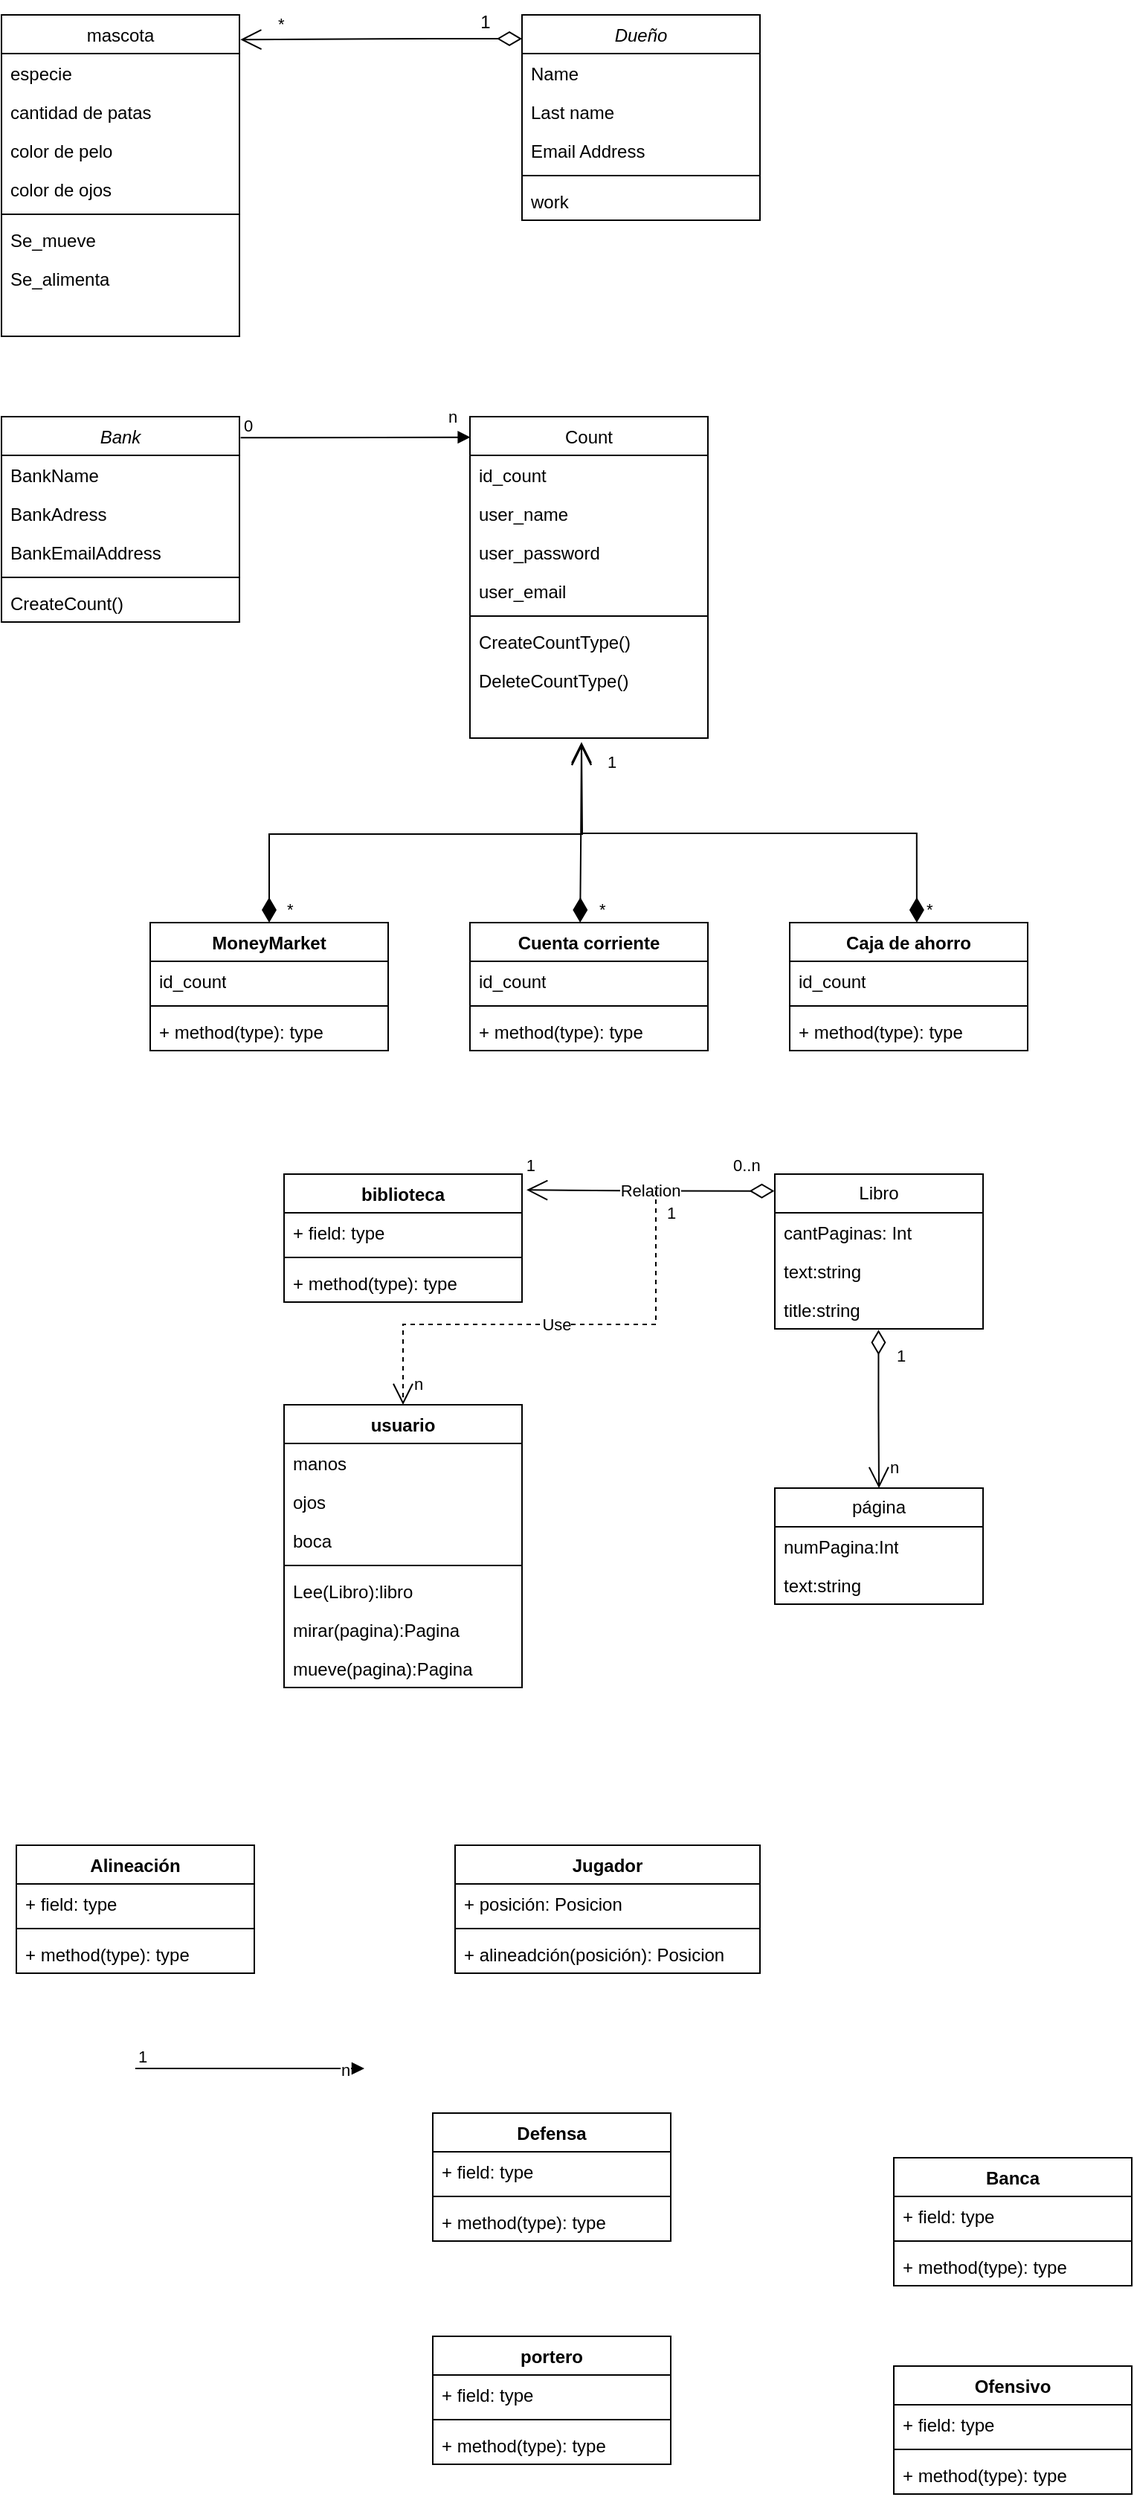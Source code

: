 <mxfile version="24.7.17">
  <diagram id="C5RBs43oDa-KdzZeNtuy" name="Page-1">
    <mxGraphModel dx="625" dy="414" grid="1" gridSize="10" guides="1" tooltips="1" connect="1" arrows="1" fold="1" page="1" pageScale="1" pageWidth="827" pageHeight="1169" math="0" shadow="0">
      <root>
        <mxCell id="WIyWlLk6GJQsqaUBKTNV-0" />
        <mxCell id="WIyWlLk6GJQsqaUBKTNV-1" parent="WIyWlLk6GJQsqaUBKTNV-0" />
        <mxCell id="zkfFHV4jXpPFQw0GAbJ--0" value="Dueño" style="swimlane;fontStyle=2;align=center;verticalAlign=top;childLayout=stackLayout;horizontal=1;startSize=26;horizontalStack=0;resizeParent=1;resizeLast=0;collapsible=1;marginBottom=0;rounded=0;shadow=0;strokeWidth=1;" parent="WIyWlLk6GJQsqaUBKTNV-1" vertex="1">
          <mxGeometry x="380" y="20" width="160" height="138" as="geometry">
            <mxRectangle x="230" y="140" width="160" height="26" as="alternateBounds" />
          </mxGeometry>
        </mxCell>
        <mxCell id="zkfFHV4jXpPFQw0GAbJ--1" value="Name" style="text;align=left;verticalAlign=top;spacingLeft=4;spacingRight=4;overflow=hidden;rotatable=0;points=[[0,0.5],[1,0.5]];portConstraint=eastwest;" parent="zkfFHV4jXpPFQw0GAbJ--0" vertex="1">
          <mxGeometry y="26" width="160" height="26" as="geometry" />
        </mxCell>
        <mxCell id="zkfFHV4jXpPFQw0GAbJ--2" value="Last name" style="text;align=left;verticalAlign=top;spacingLeft=4;spacingRight=4;overflow=hidden;rotatable=0;points=[[0,0.5],[1,0.5]];portConstraint=eastwest;rounded=0;shadow=0;html=0;" parent="zkfFHV4jXpPFQw0GAbJ--0" vertex="1">
          <mxGeometry y="52" width="160" height="26" as="geometry" />
        </mxCell>
        <mxCell id="zkfFHV4jXpPFQw0GAbJ--3" value="Email Address" style="text;align=left;verticalAlign=top;spacingLeft=4;spacingRight=4;overflow=hidden;rotatable=0;points=[[0,0.5],[1,0.5]];portConstraint=eastwest;rounded=0;shadow=0;html=0;" parent="zkfFHV4jXpPFQw0GAbJ--0" vertex="1">
          <mxGeometry y="78" width="160" height="26" as="geometry" />
        </mxCell>
        <mxCell id="zkfFHV4jXpPFQw0GAbJ--4" value="" style="line;html=1;strokeWidth=1;align=left;verticalAlign=middle;spacingTop=-1;spacingLeft=3;spacingRight=3;rotatable=0;labelPosition=right;points=[];portConstraint=eastwest;" parent="zkfFHV4jXpPFQw0GAbJ--0" vertex="1">
          <mxGeometry y="104" width="160" height="8" as="geometry" />
        </mxCell>
        <mxCell id="zkfFHV4jXpPFQw0GAbJ--5" value="work" style="text;align=left;verticalAlign=top;spacingLeft=4;spacingRight=4;overflow=hidden;rotatable=0;points=[[0,0.5],[1,0.5]];portConstraint=eastwest;" parent="zkfFHV4jXpPFQw0GAbJ--0" vertex="1">
          <mxGeometry y="112" width="160" height="26" as="geometry" />
        </mxCell>
        <mxCell id="zkfFHV4jXpPFQw0GAbJ--17" value="mascota" style="swimlane;fontStyle=0;align=center;verticalAlign=top;childLayout=stackLayout;horizontal=1;startSize=26;horizontalStack=0;resizeParent=1;resizeLast=0;collapsible=1;marginBottom=0;rounded=0;shadow=0;strokeWidth=1;" parent="WIyWlLk6GJQsqaUBKTNV-1" vertex="1">
          <mxGeometry x="30" y="20" width="160" height="216" as="geometry">
            <mxRectangle x="550" y="140" width="160" height="26" as="alternateBounds" />
          </mxGeometry>
        </mxCell>
        <mxCell id="zkfFHV4jXpPFQw0GAbJ--18" value="especie " style="text;align=left;verticalAlign=top;spacingLeft=4;spacingRight=4;overflow=hidden;rotatable=0;points=[[0,0.5],[1,0.5]];portConstraint=eastwest;" parent="zkfFHV4jXpPFQw0GAbJ--17" vertex="1">
          <mxGeometry y="26" width="160" height="26" as="geometry" />
        </mxCell>
        <mxCell id="zkfFHV4jXpPFQw0GAbJ--19" value="cantidad de patas" style="text;align=left;verticalAlign=top;spacingLeft=4;spacingRight=4;overflow=hidden;rotatable=0;points=[[0,0.5],[1,0.5]];portConstraint=eastwest;rounded=0;shadow=0;html=0;" parent="zkfFHV4jXpPFQw0GAbJ--17" vertex="1">
          <mxGeometry y="52" width="160" height="26" as="geometry" />
        </mxCell>
        <mxCell id="zkfFHV4jXpPFQw0GAbJ--20" value="color de pelo" style="text;align=left;verticalAlign=top;spacingLeft=4;spacingRight=4;overflow=hidden;rotatable=0;points=[[0,0.5],[1,0.5]];portConstraint=eastwest;rounded=0;shadow=0;html=0;" parent="zkfFHV4jXpPFQw0GAbJ--17" vertex="1">
          <mxGeometry y="78" width="160" height="26" as="geometry" />
        </mxCell>
        <mxCell id="zkfFHV4jXpPFQw0GAbJ--21" value="color de ojos" style="text;align=left;verticalAlign=top;spacingLeft=4;spacingRight=4;overflow=hidden;rotatable=0;points=[[0,0.5],[1,0.5]];portConstraint=eastwest;rounded=0;shadow=0;html=0;" parent="zkfFHV4jXpPFQw0GAbJ--17" vertex="1">
          <mxGeometry y="104" width="160" height="26" as="geometry" />
        </mxCell>
        <mxCell id="zkfFHV4jXpPFQw0GAbJ--23" value="" style="line;html=1;strokeWidth=1;align=left;verticalAlign=middle;spacingTop=-1;spacingLeft=3;spacingRight=3;rotatable=0;labelPosition=right;points=[];portConstraint=eastwest;" parent="zkfFHV4jXpPFQw0GAbJ--17" vertex="1">
          <mxGeometry y="130" width="160" height="8" as="geometry" />
        </mxCell>
        <mxCell id="zkfFHV4jXpPFQw0GAbJ--24" value="Se_mueve" style="text;align=left;verticalAlign=top;spacingLeft=4;spacingRight=4;overflow=hidden;rotatable=0;points=[[0,0.5],[1,0.5]];portConstraint=eastwest;" parent="zkfFHV4jXpPFQw0GAbJ--17" vertex="1">
          <mxGeometry y="138" width="160" height="26" as="geometry" />
        </mxCell>
        <mxCell id="zkfFHV4jXpPFQw0GAbJ--25" value="Se_alimenta" style="text;align=left;verticalAlign=top;spacingLeft=4;spacingRight=4;overflow=hidden;rotatable=0;points=[[0,0.5],[1,0.5]];portConstraint=eastwest;" parent="zkfFHV4jXpPFQw0GAbJ--17" vertex="1">
          <mxGeometry y="164" width="160" height="26" as="geometry" />
        </mxCell>
        <mxCell id="4PuaCXMVwHpurft8HPdo-10" value="Bank" style="swimlane;fontStyle=2;align=center;verticalAlign=top;childLayout=stackLayout;horizontal=1;startSize=26;horizontalStack=0;resizeParent=1;resizeLast=0;collapsible=1;marginBottom=0;rounded=0;shadow=0;strokeWidth=1;" parent="WIyWlLk6GJQsqaUBKTNV-1" vertex="1">
          <mxGeometry x="30" y="290" width="160" height="138" as="geometry">
            <mxRectangle x="230" y="140" width="160" height="26" as="alternateBounds" />
          </mxGeometry>
        </mxCell>
        <mxCell id="4PuaCXMVwHpurft8HPdo-11" value="BankName" style="text;align=left;verticalAlign=top;spacingLeft=4;spacingRight=4;overflow=hidden;rotatable=0;points=[[0,0.5],[1,0.5]];portConstraint=eastwest;" parent="4PuaCXMVwHpurft8HPdo-10" vertex="1">
          <mxGeometry y="26" width="160" height="26" as="geometry" />
        </mxCell>
        <mxCell id="4PuaCXMVwHpurft8HPdo-12" value="BankAdress" style="text;align=left;verticalAlign=top;spacingLeft=4;spacingRight=4;overflow=hidden;rotatable=0;points=[[0,0.5],[1,0.5]];portConstraint=eastwest;rounded=0;shadow=0;html=0;" parent="4PuaCXMVwHpurft8HPdo-10" vertex="1">
          <mxGeometry y="52" width="160" height="26" as="geometry" />
        </mxCell>
        <mxCell id="4PuaCXMVwHpurft8HPdo-13" value="BankEmailAddress" style="text;align=left;verticalAlign=top;spacingLeft=4;spacingRight=4;overflow=hidden;rotatable=0;points=[[0,0.5],[1,0.5]];portConstraint=eastwest;rounded=0;shadow=0;html=0;" parent="4PuaCXMVwHpurft8HPdo-10" vertex="1">
          <mxGeometry y="78" width="160" height="26" as="geometry" />
        </mxCell>
        <mxCell id="4PuaCXMVwHpurft8HPdo-14" value="" style="line;html=1;strokeWidth=1;align=left;verticalAlign=middle;spacingTop=-1;spacingLeft=3;spacingRight=3;rotatable=0;labelPosition=right;points=[];portConstraint=eastwest;" parent="4PuaCXMVwHpurft8HPdo-10" vertex="1">
          <mxGeometry y="104" width="160" height="8" as="geometry" />
        </mxCell>
        <mxCell id="4PuaCXMVwHpurft8HPdo-15" value="CreateCount()" style="text;align=left;verticalAlign=top;spacingLeft=4;spacingRight=4;overflow=hidden;rotatable=0;points=[[0,0.5],[1,0.5]];portConstraint=eastwest;" parent="4PuaCXMVwHpurft8HPdo-10" vertex="1">
          <mxGeometry y="112" width="160" height="26" as="geometry" />
        </mxCell>
        <mxCell id="4PuaCXMVwHpurft8HPdo-16" value="Count" style="swimlane;fontStyle=0;align=center;verticalAlign=top;childLayout=stackLayout;horizontal=1;startSize=26;horizontalStack=0;resizeParent=1;resizeLast=0;collapsible=1;marginBottom=0;rounded=0;shadow=0;strokeWidth=1;" parent="WIyWlLk6GJQsqaUBKTNV-1" vertex="1">
          <mxGeometry x="345" y="290" width="160" height="216" as="geometry">
            <mxRectangle x="550" y="140" width="160" height="26" as="alternateBounds" />
          </mxGeometry>
        </mxCell>
        <mxCell id="4PuaCXMVwHpurft8HPdo-17" value="id_count" style="text;align=left;verticalAlign=top;spacingLeft=4;spacingRight=4;overflow=hidden;rotatable=0;points=[[0,0.5],[1,0.5]];portConstraint=eastwest;" parent="4PuaCXMVwHpurft8HPdo-16" vertex="1">
          <mxGeometry y="26" width="160" height="26" as="geometry" />
        </mxCell>
        <mxCell id="4PuaCXMVwHpurft8HPdo-18" value="user_name" style="text;align=left;verticalAlign=top;spacingLeft=4;spacingRight=4;overflow=hidden;rotatable=0;points=[[0,0.5],[1,0.5]];portConstraint=eastwest;rounded=0;shadow=0;html=0;" parent="4PuaCXMVwHpurft8HPdo-16" vertex="1">
          <mxGeometry y="52" width="160" height="26" as="geometry" />
        </mxCell>
        <mxCell id="4PuaCXMVwHpurft8HPdo-19" value="user_password" style="text;align=left;verticalAlign=top;spacingLeft=4;spacingRight=4;overflow=hidden;rotatable=0;points=[[0,0.5],[1,0.5]];portConstraint=eastwest;rounded=0;shadow=0;html=0;" parent="4PuaCXMVwHpurft8HPdo-16" vertex="1">
          <mxGeometry y="78" width="160" height="26" as="geometry" />
        </mxCell>
        <mxCell id="4PuaCXMVwHpurft8HPdo-20" value="user_email" style="text;align=left;verticalAlign=top;spacingLeft=4;spacingRight=4;overflow=hidden;rotatable=0;points=[[0,0.5],[1,0.5]];portConstraint=eastwest;rounded=0;shadow=0;html=0;" parent="4PuaCXMVwHpurft8HPdo-16" vertex="1">
          <mxGeometry y="104" width="160" height="26" as="geometry" />
        </mxCell>
        <mxCell id="4PuaCXMVwHpurft8HPdo-21" value="" style="line;html=1;strokeWidth=1;align=left;verticalAlign=middle;spacingTop=-1;spacingLeft=3;spacingRight=3;rotatable=0;labelPosition=right;points=[];portConstraint=eastwest;" parent="4PuaCXMVwHpurft8HPdo-16" vertex="1">
          <mxGeometry y="130" width="160" height="8" as="geometry" />
        </mxCell>
        <mxCell id="4PuaCXMVwHpurft8HPdo-22" value="CreateCountType()" style="text;align=left;verticalAlign=top;spacingLeft=4;spacingRight=4;overflow=hidden;rotatable=0;points=[[0,0.5],[1,0.5]];portConstraint=eastwest;" parent="4PuaCXMVwHpurft8HPdo-16" vertex="1">
          <mxGeometry y="138" width="160" height="26" as="geometry" />
        </mxCell>
        <mxCell id="4PuaCXMVwHpurft8HPdo-23" value="DeleteCountType()" style="text;align=left;verticalAlign=top;spacingLeft=4;spacingRight=4;overflow=hidden;rotatable=0;points=[[0,0.5],[1,0.5]];portConstraint=eastwest;" parent="4PuaCXMVwHpurft8HPdo-16" vertex="1">
          <mxGeometry y="164" width="160" height="26" as="geometry" />
        </mxCell>
        <mxCell id="4PuaCXMVwHpurft8HPdo-26" value="" style="endArrow=block;endFill=1;html=1;edgeStyle=orthogonalEdgeStyle;align=left;verticalAlign=top;rounded=0;entryX=0.002;entryY=0.064;entryDx=0;entryDy=0;entryPerimeter=0;exitX=1.005;exitY=0.102;exitDx=0;exitDy=0;exitPerimeter=0;" parent="WIyWlLk6GJQsqaUBKTNV-1" source="4PuaCXMVwHpurft8HPdo-10" target="4PuaCXMVwHpurft8HPdo-16" edge="1">
          <mxGeometry x="-1" relative="1" as="geometry">
            <mxPoint x="193" y="304" as="sourcePoint" />
            <mxPoint x="346.3" y="266.376" as="targetPoint" />
            <Array as="points">
              <mxPoint x="220" y="304" />
            </Array>
          </mxGeometry>
        </mxCell>
        <mxCell id="4PuaCXMVwHpurft8HPdo-27" value="0" style="edgeLabel;resizable=0;html=1;align=left;verticalAlign=bottom;" parent="4PuaCXMVwHpurft8HPdo-26" connectable="0" vertex="1">
          <mxGeometry x="-1" relative="1" as="geometry" />
        </mxCell>
        <mxCell id="4PuaCXMVwHpurft8HPdo-28" value="n" style="edgeLabel;html=1;align=center;verticalAlign=middle;resizable=0;points=[];" parent="4PuaCXMVwHpurft8HPdo-26" vertex="1" connectable="0">
          <mxGeometry x="0.834" y="-1" relative="1" as="geometry">
            <mxPoint y="-15" as="offset" />
          </mxGeometry>
        </mxCell>
        <mxCell id="4PuaCXMVwHpurft8HPdo-29" value="*" style="endArrow=open;html=1;endSize=12;startArrow=diamondThin;startSize=14;startFill=0;edgeStyle=orthogonalEdgeStyle;align=left;verticalAlign=bottom;rounded=0;exitX=0;exitY=0.116;exitDx=0;exitDy=0;exitPerimeter=0;entryX=1.004;entryY=0.077;entryDx=0;entryDy=0;entryPerimeter=0;" parent="WIyWlLk6GJQsqaUBKTNV-1" source="zkfFHV4jXpPFQw0GAbJ--0" target="zkfFHV4jXpPFQw0GAbJ--17" edge="1">
          <mxGeometry x="0.751" y="-2" relative="1" as="geometry">
            <mxPoint x="345" y="36.974" as="sourcePoint" />
            <mxPoint x="178.4" y="39.008" as="targetPoint" />
            <Array as="points">
              <mxPoint x="320" y="36" />
            </Array>
            <mxPoint as="offset" />
          </mxGeometry>
        </mxCell>
        <mxCell id="4PuaCXMVwHpurft8HPdo-31" value="1" style="text;html=1;align=center;verticalAlign=middle;resizable=0;points=[];autosize=1;strokeColor=none;fillColor=none;" parent="WIyWlLk6GJQsqaUBKTNV-1" vertex="1">
          <mxGeometry x="340" y="10" width="30" height="30" as="geometry" />
        </mxCell>
        <mxCell id="4PuaCXMVwHpurft8HPdo-32" value="Cuenta corriente" style="swimlane;fontStyle=1;align=center;verticalAlign=top;childLayout=stackLayout;horizontal=1;startSize=26;horizontalStack=0;resizeParent=1;resizeParentMax=0;resizeLast=0;collapsible=1;marginBottom=0;whiteSpace=wrap;html=1;" parent="WIyWlLk6GJQsqaUBKTNV-1" vertex="1">
          <mxGeometry x="345" y="630" width="160" height="86" as="geometry" />
        </mxCell>
        <mxCell id="4PuaCXMVwHpurft8HPdo-33" value="id_count" style="text;strokeColor=none;fillColor=none;align=left;verticalAlign=top;spacingLeft=4;spacingRight=4;overflow=hidden;rotatable=0;points=[[0,0.5],[1,0.5]];portConstraint=eastwest;whiteSpace=wrap;html=1;" parent="4PuaCXMVwHpurft8HPdo-32" vertex="1">
          <mxGeometry y="26" width="160" height="26" as="geometry" />
        </mxCell>
        <mxCell id="4PuaCXMVwHpurft8HPdo-34" value="" style="line;strokeWidth=1;fillColor=none;align=left;verticalAlign=middle;spacingTop=-1;spacingLeft=3;spacingRight=3;rotatable=0;labelPosition=right;points=[];portConstraint=eastwest;strokeColor=inherit;" parent="4PuaCXMVwHpurft8HPdo-32" vertex="1">
          <mxGeometry y="52" width="160" height="8" as="geometry" />
        </mxCell>
        <mxCell id="4PuaCXMVwHpurft8HPdo-35" value="+ method(type): type" style="text;strokeColor=none;fillColor=none;align=left;verticalAlign=top;spacingLeft=4;spacingRight=4;overflow=hidden;rotatable=0;points=[[0,0.5],[1,0.5]];portConstraint=eastwest;whiteSpace=wrap;html=1;" parent="4PuaCXMVwHpurft8HPdo-32" vertex="1">
          <mxGeometry y="60" width="160" height="26" as="geometry" />
        </mxCell>
        <mxCell id="4PuaCXMVwHpurft8HPdo-36" value="MoneyMarket" style="swimlane;fontStyle=1;align=center;verticalAlign=top;childLayout=stackLayout;horizontal=1;startSize=26;horizontalStack=0;resizeParent=1;resizeParentMax=0;resizeLast=0;collapsible=1;marginBottom=0;whiteSpace=wrap;html=1;" parent="WIyWlLk6GJQsqaUBKTNV-1" vertex="1">
          <mxGeometry x="130" y="630" width="160" height="86" as="geometry" />
        </mxCell>
        <mxCell id="4PuaCXMVwHpurft8HPdo-37" value="id_count" style="text;strokeColor=none;fillColor=none;align=left;verticalAlign=top;spacingLeft=4;spacingRight=4;overflow=hidden;rotatable=0;points=[[0,0.5],[1,0.5]];portConstraint=eastwest;whiteSpace=wrap;html=1;" parent="4PuaCXMVwHpurft8HPdo-36" vertex="1">
          <mxGeometry y="26" width="160" height="26" as="geometry" />
        </mxCell>
        <mxCell id="4PuaCXMVwHpurft8HPdo-38" value="" style="line;strokeWidth=1;fillColor=none;align=left;verticalAlign=middle;spacingTop=-1;spacingLeft=3;spacingRight=3;rotatable=0;labelPosition=right;points=[];portConstraint=eastwest;strokeColor=inherit;" parent="4PuaCXMVwHpurft8HPdo-36" vertex="1">
          <mxGeometry y="52" width="160" height="8" as="geometry" />
        </mxCell>
        <mxCell id="4PuaCXMVwHpurft8HPdo-39" value="+ method(type): type" style="text;strokeColor=none;fillColor=none;align=left;verticalAlign=top;spacingLeft=4;spacingRight=4;overflow=hidden;rotatable=0;points=[[0,0.5],[1,0.5]];portConstraint=eastwest;whiteSpace=wrap;html=1;" parent="4PuaCXMVwHpurft8HPdo-36" vertex="1">
          <mxGeometry y="60" width="160" height="26" as="geometry" />
        </mxCell>
        <mxCell id="4PuaCXMVwHpurft8HPdo-40" value="Caja de ahorro" style="swimlane;fontStyle=1;align=center;verticalAlign=top;childLayout=stackLayout;horizontal=1;startSize=26;horizontalStack=0;resizeParent=1;resizeParentMax=0;resizeLast=0;collapsible=1;marginBottom=0;whiteSpace=wrap;html=1;" parent="WIyWlLk6GJQsqaUBKTNV-1" vertex="1">
          <mxGeometry x="560" y="630" width="160" height="86" as="geometry" />
        </mxCell>
        <mxCell id="4PuaCXMVwHpurft8HPdo-41" value="id_count" style="text;strokeColor=none;fillColor=none;align=left;verticalAlign=top;spacingLeft=4;spacingRight=4;overflow=hidden;rotatable=0;points=[[0,0.5],[1,0.5]];portConstraint=eastwest;whiteSpace=wrap;html=1;" parent="4PuaCXMVwHpurft8HPdo-40" vertex="1">
          <mxGeometry y="26" width="160" height="26" as="geometry" />
        </mxCell>
        <mxCell id="4PuaCXMVwHpurft8HPdo-42" value="" style="line;strokeWidth=1;fillColor=none;align=left;verticalAlign=middle;spacingTop=-1;spacingLeft=3;spacingRight=3;rotatable=0;labelPosition=right;points=[];portConstraint=eastwest;strokeColor=inherit;" parent="4PuaCXMVwHpurft8HPdo-40" vertex="1">
          <mxGeometry y="52" width="160" height="8" as="geometry" />
        </mxCell>
        <mxCell id="4PuaCXMVwHpurft8HPdo-43" value="+ method(type): type" style="text;strokeColor=none;fillColor=none;align=left;verticalAlign=top;spacingLeft=4;spacingRight=4;overflow=hidden;rotatable=0;points=[[0,0.5],[1,0.5]];portConstraint=eastwest;whiteSpace=wrap;html=1;" parent="4PuaCXMVwHpurft8HPdo-40" vertex="1">
          <mxGeometry y="60" width="160" height="26" as="geometry" />
        </mxCell>
        <mxCell id="4PuaCXMVwHpurft8HPdo-44" value="*" style="endArrow=open;html=1;endSize=12;startArrow=diamondThin;startSize=14;startFill=1;edgeStyle=orthogonalEdgeStyle;align=left;verticalAlign=bottom;rounded=0;exitX=0.5;exitY=0;exitDx=0;exitDy=0;" parent="WIyWlLk6GJQsqaUBKTNV-1" source="4PuaCXMVwHpurft8HPdo-36" edge="1">
          <mxGeometry x="-1" y="-10" relative="1" as="geometry">
            <mxPoint x="210" y="610" as="sourcePoint" />
            <mxPoint x="420" y="510" as="targetPoint" />
            <mxPoint as="offset" />
          </mxGeometry>
        </mxCell>
        <mxCell id="4PuaCXMVwHpurft8HPdo-45" value="*" style="endArrow=open;html=1;endSize=12;startArrow=diamondThin;startSize=14;startFill=1;edgeStyle=orthogonalEdgeStyle;align=left;verticalAlign=bottom;rounded=0;exitX=0.534;exitY=0.016;exitDx=0;exitDy=0;exitPerimeter=0;" parent="WIyWlLk6GJQsqaUBKTNV-1" edge="1">
          <mxGeometry x="-1" y="-5" relative="1" as="geometry">
            <mxPoint x="645.44" y="629.996" as="sourcePoint" />
            <mxPoint x="420" y="508.62" as="targetPoint" />
            <Array as="points">
              <mxPoint x="645" y="570" />
              <mxPoint x="420" y="570" />
            </Array>
            <mxPoint as="offset" />
          </mxGeometry>
        </mxCell>
        <mxCell id="4PuaCXMVwHpurft8HPdo-46" value="*" style="endArrow=open;html=1;endSize=12;startArrow=diamondThin;startSize=14;startFill=1;edgeStyle=orthogonalEdgeStyle;align=left;verticalAlign=bottom;rounded=0;exitX=0.463;exitY=0.001;exitDx=0;exitDy=0;exitPerimeter=0;" parent="WIyWlLk6GJQsqaUBKTNV-1" edge="1">
          <mxGeometry x="-0.999" y="-11" relative="1" as="geometry">
            <mxPoint x="419.08" y="629.996" as="sourcePoint" />
            <mxPoint x="420" y="509.91" as="targetPoint" />
            <mxPoint as="offset" />
          </mxGeometry>
        </mxCell>
        <mxCell id="4PuaCXMVwHpurft8HPdo-63" value="1" style="edgeLabel;html=1;align=center;verticalAlign=middle;resizable=0;points=[];" parent="4PuaCXMVwHpurft8HPdo-46" vertex="1" connectable="0">
          <mxGeometry x="0.803" y="-2" relative="1" as="geometry">
            <mxPoint x="18" as="offset" />
          </mxGeometry>
        </mxCell>
        <mxCell id="wE7fRVnuBu0q1dbweHUr-0" value="usuario" style="swimlane;fontStyle=1;align=center;verticalAlign=top;childLayout=stackLayout;horizontal=1;startSize=26;horizontalStack=0;resizeParent=1;resizeParentMax=0;resizeLast=0;collapsible=1;marginBottom=0;whiteSpace=wrap;html=1;" parent="WIyWlLk6GJQsqaUBKTNV-1" vertex="1">
          <mxGeometry x="220" y="954" width="160" height="190" as="geometry" />
        </mxCell>
        <mxCell id="wE7fRVnuBu0q1dbweHUr-15" value="manos" style="text;strokeColor=none;fillColor=none;align=left;verticalAlign=top;spacingLeft=4;spacingRight=4;overflow=hidden;rotatable=0;points=[[0,0.5],[1,0.5]];portConstraint=eastwest;whiteSpace=wrap;html=1;" parent="wE7fRVnuBu0q1dbweHUr-0" vertex="1">
          <mxGeometry y="26" width="160" height="26" as="geometry" />
        </mxCell>
        <mxCell id="wE7fRVnuBu0q1dbweHUr-1" value="ojos" style="text;strokeColor=none;fillColor=none;align=left;verticalAlign=top;spacingLeft=4;spacingRight=4;overflow=hidden;rotatable=0;points=[[0,0.5],[1,0.5]];portConstraint=eastwest;whiteSpace=wrap;html=1;" parent="wE7fRVnuBu0q1dbweHUr-0" vertex="1">
          <mxGeometry y="52" width="160" height="26" as="geometry" />
        </mxCell>
        <mxCell id="wE7fRVnuBu0q1dbweHUr-16" value="boca" style="text;strokeColor=none;fillColor=none;align=left;verticalAlign=top;spacingLeft=4;spacingRight=4;overflow=hidden;rotatable=0;points=[[0,0.5],[1,0.5]];portConstraint=eastwest;whiteSpace=wrap;html=1;" parent="wE7fRVnuBu0q1dbweHUr-0" vertex="1">
          <mxGeometry y="78" width="160" height="26" as="geometry" />
        </mxCell>
        <mxCell id="wE7fRVnuBu0q1dbweHUr-2" value="" style="line;strokeWidth=1;fillColor=none;align=left;verticalAlign=middle;spacingTop=-1;spacingLeft=3;spacingRight=3;rotatable=0;labelPosition=right;points=[];portConstraint=eastwest;strokeColor=inherit;" parent="wE7fRVnuBu0q1dbweHUr-0" vertex="1">
          <mxGeometry y="104" width="160" height="8" as="geometry" />
        </mxCell>
        <mxCell id="wE7fRVnuBu0q1dbweHUr-3" value="Lee(Libro):libro" style="text;strokeColor=none;fillColor=none;align=left;verticalAlign=top;spacingLeft=4;spacingRight=4;overflow=hidden;rotatable=0;points=[[0,0.5],[1,0.5]];portConstraint=eastwest;whiteSpace=wrap;html=1;" parent="wE7fRVnuBu0q1dbweHUr-0" vertex="1">
          <mxGeometry y="112" width="160" height="26" as="geometry" />
        </mxCell>
        <mxCell id="wE7fRVnuBu0q1dbweHUr-13" value="mirar(pagina):Pagina" style="text;strokeColor=none;fillColor=none;align=left;verticalAlign=top;spacingLeft=4;spacingRight=4;overflow=hidden;rotatable=0;points=[[0,0.5],[1,0.5]];portConstraint=eastwest;whiteSpace=wrap;html=1;" parent="wE7fRVnuBu0q1dbweHUr-0" vertex="1">
          <mxGeometry y="138" width="160" height="26" as="geometry" />
        </mxCell>
        <mxCell id="wE7fRVnuBu0q1dbweHUr-14" value="mueve(pagina):Pagina" style="text;strokeColor=none;fillColor=none;align=left;verticalAlign=top;spacingLeft=4;spacingRight=4;overflow=hidden;rotatable=0;points=[[0,0.5],[1,0.5]];portConstraint=eastwest;whiteSpace=wrap;html=1;" parent="wE7fRVnuBu0q1dbweHUr-0" vertex="1">
          <mxGeometry y="164" width="160" height="26" as="geometry" />
        </mxCell>
        <mxCell id="wE7fRVnuBu0q1dbweHUr-21" value="página" style="swimlane;fontStyle=0;childLayout=stackLayout;horizontal=1;startSize=26;fillColor=none;horizontalStack=0;resizeParent=1;resizeParentMax=0;resizeLast=0;collapsible=1;marginBottom=0;whiteSpace=wrap;html=1;" parent="WIyWlLk6GJQsqaUBKTNV-1" vertex="1">
          <mxGeometry x="550" y="1010" width="140" height="78" as="geometry" />
        </mxCell>
        <mxCell id="wE7fRVnuBu0q1dbweHUr-22" value="numPagina:Int" style="text;strokeColor=none;fillColor=none;align=left;verticalAlign=top;spacingLeft=4;spacingRight=4;overflow=hidden;rotatable=0;points=[[0,0.5],[1,0.5]];portConstraint=eastwest;whiteSpace=wrap;html=1;" parent="wE7fRVnuBu0q1dbweHUr-21" vertex="1">
          <mxGeometry y="26" width="140" height="26" as="geometry" />
        </mxCell>
        <mxCell id="wE7fRVnuBu0q1dbweHUr-23" value="text:string" style="text;strokeColor=none;fillColor=none;align=left;verticalAlign=top;spacingLeft=4;spacingRight=4;overflow=hidden;rotatable=0;points=[[0,0.5],[1,0.5]];portConstraint=eastwest;whiteSpace=wrap;html=1;" parent="wE7fRVnuBu0q1dbweHUr-21" vertex="1">
          <mxGeometry y="52" width="140" height="26" as="geometry" />
        </mxCell>
        <mxCell id="wE7fRVnuBu0q1dbweHUr-25" value="biblioteca" style="swimlane;fontStyle=1;align=center;verticalAlign=top;childLayout=stackLayout;horizontal=1;startSize=26;horizontalStack=0;resizeParent=1;resizeParentMax=0;resizeLast=0;collapsible=1;marginBottom=0;whiteSpace=wrap;html=1;" parent="WIyWlLk6GJQsqaUBKTNV-1" vertex="1">
          <mxGeometry x="220" y="799" width="160" height="86" as="geometry" />
        </mxCell>
        <mxCell id="wE7fRVnuBu0q1dbweHUr-26" value="+ field: type" style="text;strokeColor=none;fillColor=none;align=left;verticalAlign=top;spacingLeft=4;spacingRight=4;overflow=hidden;rotatable=0;points=[[0,0.5],[1,0.5]];portConstraint=eastwest;whiteSpace=wrap;html=1;" parent="wE7fRVnuBu0q1dbweHUr-25" vertex="1">
          <mxGeometry y="26" width="160" height="26" as="geometry" />
        </mxCell>
        <mxCell id="wE7fRVnuBu0q1dbweHUr-27" value="" style="line;strokeWidth=1;fillColor=none;align=left;verticalAlign=middle;spacingTop=-1;spacingLeft=3;spacingRight=3;rotatable=0;labelPosition=right;points=[];portConstraint=eastwest;strokeColor=inherit;" parent="wE7fRVnuBu0q1dbweHUr-25" vertex="1">
          <mxGeometry y="52" width="160" height="8" as="geometry" />
        </mxCell>
        <mxCell id="wE7fRVnuBu0q1dbweHUr-28" value="+ method(type): type" style="text;strokeColor=none;fillColor=none;align=left;verticalAlign=top;spacingLeft=4;spacingRight=4;overflow=hidden;rotatable=0;points=[[0,0.5],[1,0.5]];portConstraint=eastwest;whiteSpace=wrap;html=1;" parent="wE7fRVnuBu0q1dbweHUr-25" vertex="1">
          <mxGeometry y="60" width="160" height="26" as="geometry" />
        </mxCell>
        <mxCell id="wE7fRVnuBu0q1dbweHUr-29" value="Libro" style="swimlane;fontStyle=0;childLayout=stackLayout;horizontal=1;startSize=26;fillColor=none;horizontalStack=0;resizeParent=1;resizeParentMax=0;resizeLast=0;collapsible=1;marginBottom=0;whiteSpace=wrap;html=1;" parent="WIyWlLk6GJQsqaUBKTNV-1" vertex="1">
          <mxGeometry x="550" y="799" width="140" height="104" as="geometry" />
        </mxCell>
        <mxCell id="wE7fRVnuBu0q1dbweHUr-30" value="cantPaginas: Int" style="text;strokeColor=none;fillColor=none;align=left;verticalAlign=top;spacingLeft=4;spacingRight=4;overflow=hidden;rotatable=0;points=[[0,0.5],[1,0.5]];portConstraint=eastwest;whiteSpace=wrap;html=1;" parent="wE7fRVnuBu0q1dbweHUr-29" vertex="1">
          <mxGeometry y="26" width="140" height="26" as="geometry" />
        </mxCell>
        <mxCell id="wE7fRVnuBu0q1dbweHUr-31" value="text:string" style="text;strokeColor=none;fillColor=none;align=left;verticalAlign=top;spacingLeft=4;spacingRight=4;overflow=hidden;rotatable=0;points=[[0,0.5],[1,0.5]];portConstraint=eastwest;whiteSpace=wrap;html=1;" parent="wE7fRVnuBu0q1dbweHUr-29" vertex="1">
          <mxGeometry y="52" width="140" height="26" as="geometry" />
        </mxCell>
        <mxCell id="wE7fRVnuBu0q1dbweHUr-32" value="title:string" style="text;strokeColor=none;fillColor=none;align=left;verticalAlign=top;spacingLeft=4;spacingRight=4;overflow=hidden;rotatable=0;points=[[0,0.5],[1,0.5]];portConstraint=eastwest;whiteSpace=wrap;html=1;" parent="wE7fRVnuBu0q1dbweHUr-29" vertex="1">
          <mxGeometry y="78" width="140" height="26" as="geometry" />
        </mxCell>
        <mxCell id="wE7fRVnuBu0q1dbweHUr-37" value="1" style="endArrow=open;html=1;endSize=12;startArrow=diamondThin;startSize=14;startFill=0;edgeStyle=orthogonalEdgeStyle;align=left;verticalAlign=bottom;rounded=0;entryX=0.5;entryY=0;entryDx=0;entryDy=0;exitX=0.498;exitY=1.026;exitDx=0;exitDy=0;exitPerimeter=0;" parent="WIyWlLk6GJQsqaUBKTNV-1" source="wE7fRVnuBu0q1dbweHUr-32" target="wE7fRVnuBu0q1dbweHUr-21" edge="1">
          <mxGeometry x="-0.506" y="10" relative="1" as="geometry">
            <mxPoint x="420" y="960" as="sourcePoint" />
            <mxPoint x="580" y="960" as="targetPoint" />
            <Array as="points" />
            <mxPoint as="offset" />
          </mxGeometry>
        </mxCell>
        <mxCell id="wE7fRVnuBu0q1dbweHUr-39" value="n" style="edgeLabel;html=1;align=center;verticalAlign=middle;resizable=0;points=[];" parent="wE7fRVnuBu0q1dbweHUr-37" vertex="1" connectable="0">
          <mxGeometry x="0.675" y="-2" relative="1" as="geometry">
            <mxPoint x="12" y="3" as="offset" />
          </mxGeometry>
        </mxCell>
        <mxCell id="wE7fRVnuBu0q1dbweHUr-40" value="Relation" style="endArrow=open;html=1;endSize=12;startArrow=diamondThin;startSize=14;startFill=0;edgeStyle=orthogonalEdgeStyle;rounded=0;exitX=-0.002;exitY=0.109;exitDx=0;exitDy=0;exitPerimeter=0;entryX=1.019;entryY=0.124;entryDx=0;entryDy=0;entryPerimeter=0;" parent="WIyWlLk6GJQsqaUBKTNV-1" source="wE7fRVnuBu0q1dbweHUr-29" target="wE7fRVnuBu0q1dbweHUr-25" edge="1">
          <mxGeometry relative="1" as="geometry">
            <mxPoint x="330" y="900" as="sourcePoint" />
            <mxPoint x="490" y="900" as="targetPoint" />
          </mxGeometry>
        </mxCell>
        <mxCell id="wE7fRVnuBu0q1dbweHUr-41" value="0..n" style="edgeLabel;resizable=0;html=1;align=left;verticalAlign=top;" parent="wE7fRVnuBu0q1dbweHUr-40" connectable="0" vertex="1">
          <mxGeometry x="-1" relative="1" as="geometry">
            <mxPoint x="-30" y="-30" as="offset" />
          </mxGeometry>
        </mxCell>
        <mxCell id="wE7fRVnuBu0q1dbweHUr-42" value="1" style="edgeLabel;resizable=0;html=1;align=right;verticalAlign=top;" parent="wE7fRVnuBu0q1dbweHUr-40" connectable="0" vertex="1">
          <mxGeometry x="1" relative="1" as="geometry">
            <mxPoint x="7" y="-30" as="offset" />
          </mxGeometry>
        </mxCell>
        <mxCell id="wE7fRVnuBu0q1dbweHUr-43" value="Use" style="endArrow=open;endSize=12;dashed=1;html=1;rounded=0;entryX=0.5;entryY=0;entryDx=0;entryDy=0;" parent="WIyWlLk6GJQsqaUBKTNV-1" target="wE7fRVnuBu0q1dbweHUr-0" edge="1">
          <mxGeometry width="160" relative="1" as="geometry">
            <mxPoint x="470" y="810" as="sourcePoint" />
            <mxPoint x="490" y="900" as="targetPoint" />
            <Array as="points">
              <mxPoint x="470" y="900" />
              <mxPoint x="390" y="900" />
              <mxPoint x="300" y="900" />
            </Array>
          </mxGeometry>
        </mxCell>
        <mxCell id="wE7fRVnuBu0q1dbweHUr-44" value="1" style="edgeLabel;html=1;align=center;verticalAlign=middle;resizable=0;points=[];" parent="wE7fRVnuBu0q1dbweHUr-43" vertex="1" connectable="0">
          <mxGeometry x="-0.904" y="1" relative="1" as="geometry">
            <mxPoint x="9" as="offset" />
          </mxGeometry>
        </mxCell>
        <mxCell id="wE7fRVnuBu0q1dbweHUr-45" value="n" style="edgeLabel;html=1;align=center;verticalAlign=middle;resizable=0;points=[];" parent="wE7fRVnuBu0q1dbweHUr-43" vertex="1" connectable="0">
          <mxGeometry x="0.892" y="-1" relative="1" as="geometry">
            <mxPoint x="11" y="3" as="offset" />
          </mxGeometry>
        </mxCell>
        <mxCell id="wE7fRVnuBu0q1dbweHUr-46" value="Defensa" style="swimlane;fontStyle=1;align=center;verticalAlign=top;childLayout=stackLayout;horizontal=1;startSize=26;horizontalStack=0;resizeParent=1;resizeParentMax=0;resizeLast=0;collapsible=1;marginBottom=0;whiteSpace=wrap;html=1;" parent="WIyWlLk6GJQsqaUBKTNV-1" vertex="1">
          <mxGeometry x="320" y="1430" width="160" height="86" as="geometry" />
        </mxCell>
        <mxCell id="wE7fRVnuBu0q1dbweHUr-47" value="+ field: type" style="text;strokeColor=none;fillColor=none;align=left;verticalAlign=top;spacingLeft=4;spacingRight=4;overflow=hidden;rotatable=0;points=[[0,0.5],[1,0.5]];portConstraint=eastwest;whiteSpace=wrap;html=1;" parent="wE7fRVnuBu0q1dbweHUr-46" vertex="1">
          <mxGeometry y="26" width="160" height="26" as="geometry" />
        </mxCell>
        <mxCell id="wE7fRVnuBu0q1dbweHUr-48" value="" style="line;strokeWidth=1;fillColor=none;align=left;verticalAlign=middle;spacingTop=-1;spacingLeft=3;spacingRight=3;rotatable=0;labelPosition=right;points=[];portConstraint=eastwest;strokeColor=inherit;" parent="wE7fRVnuBu0q1dbweHUr-46" vertex="1">
          <mxGeometry y="52" width="160" height="8" as="geometry" />
        </mxCell>
        <mxCell id="wE7fRVnuBu0q1dbweHUr-49" value="+ method(type): type" style="text;strokeColor=none;fillColor=none;align=left;verticalAlign=top;spacingLeft=4;spacingRight=4;overflow=hidden;rotatable=0;points=[[0,0.5],[1,0.5]];portConstraint=eastwest;whiteSpace=wrap;html=1;" parent="wE7fRVnuBu0q1dbweHUr-46" vertex="1">
          <mxGeometry y="60" width="160" height="26" as="geometry" />
        </mxCell>
        <mxCell id="wE7fRVnuBu0q1dbweHUr-50" value="portero" style="swimlane;fontStyle=1;align=center;verticalAlign=top;childLayout=stackLayout;horizontal=1;startSize=26;horizontalStack=0;resizeParent=1;resizeParentMax=0;resizeLast=0;collapsible=1;marginBottom=0;whiteSpace=wrap;html=1;" parent="WIyWlLk6GJQsqaUBKTNV-1" vertex="1">
          <mxGeometry x="320" y="1580" width="160" height="86" as="geometry" />
        </mxCell>
        <mxCell id="wE7fRVnuBu0q1dbweHUr-51" value="+ field: type" style="text;strokeColor=none;fillColor=none;align=left;verticalAlign=top;spacingLeft=4;spacingRight=4;overflow=hidden;rotatable=0;points=[[0,0.5],[1,0.5]];portConstraint=eastwest;whiteSpace=wrap;html=1;" parent="wE7fRVnuBu0q1dbweHUr-50" vertex="1">
          <mxGeometry y="26" width="160" height="26" as="geometry" />
        </mxCell>
        <mxCell id="wE7fRVnuBu0q1dbweHUr-52" value="" style="line;strokeWidth=1;fillColor=none;align=left;verticalAlign=middle;spacingTop=-1;spacingLeft=3;spacingRight=3;rotatable=0;labelPosition=right;points=[];portConstraint=eastwest;strokeColor=inherit;" parent="wE7fRVnuBu0q1dbweHUr-50" vertex="1">
          <mxGeometry y="52" width="160" height="8" as="geometry" />
        </mxCell>
        <mxCell id="wE7fRVnuBu0q1dbweHUr-53" value="+ method(type): type" style="text;strokeColor=none;fillColor=none;align=left;verticalAlign=top;spacingLeft=4;spacingRight=4;overflow=hidden;rotatable=0;points=[[0,0.5],[1,0.5]];portConstraint=eastwest;whiteSpace=wrap;html=1;" parent="wE7fRVnuBu0q1dbweHUr-50" vertex="1">
          <mxGeometry y="60" width="160" height="26" as="geometry" />
        </mxCell>
        <mxCell id="wE7fRVnuBu0q1dbweHUr-54" value="Jugador" style="swimlane;fontStyle=1;align=center;verticalAlign=top;childLayout=stackLayout;horizontal=1;startSize=26;horizontalStack=0;resizeParent=1;resizeParentMax=0;resizeLast=0;collapsible=1;marginBottom=0;whiteSpace=wrap;html=1;" parent="WIyWlLk6GJQsqaUBKTNV-1" vertex="1">
          <mxGeometry x="335" y="1250" width="205" height="86" as="geometry" />
        </mxCell>
        <mxCell id="wE7fRVnuBu0q1dbweHUr-55" value="+ posición: Posicion" style="text;strokeColor=none;fillColor=none;align=left;verticalAlign=top;spacingLeft=4;spacingRight=4;overflow=hidden;rotatable=0;points=[[0,0.5],[1,0.5]];portConstraint=eastwest;whiteSpace=wrap;html=1;" parent="wE7fRVnuBu0q1dbweHUr-54" vertex="1">
          <mxGeometry y="26" width="205" height="26" as="geometry" />
        </mxCell>
        <mxCell id="wE7fRVnuBu0q1dbweHUr-56" value="" style="line;strokeWidth=1;fillColor=none;align=left;verticalAlign=middle;spacingTop=-1;spacingLeft=3;spacingRight=3;rotatable=0;labelPosition=right;points=[];portConstraint=eastwest;strokeColor=inherit;" parent="wE7fRVnuBu0q1dbweHUr-54" vertex="1">
          <mxGeometry y="52" width="205" height="8" as="geometry" />
        </mxCell>
        <mxCell id="wE7fRVnuBu0q1dbweHUr-57" value="+ alineadción(posición): Posicion" style="text;strokeColor=none;fillColor=none;align=left;verticalAlign=top;spacingLeft=4;spacingRight=4;overflow=hidden;rotatable=0;points=[[0,0.5],[1,0.5]];portConstraint=eastwest;whiteSpace=wrap;html=1;" parent="wE7fRVnuBu0q1dbweHUr-54" vertex="1">
          <mxGeometry y="60" width="205" height="26" as="geometry" />
        </mxCell>
        <mxCell id="wE7fRVnuBu0q1dbweHUr-60" value="Alineación" style="swimlane;fontStyle=1;align=center;verticalAlign=top;childLayout=stackLayout;horizontal=1;startSize=26;horizontalStack=0;resizeParent=1;resizeParentMax=0;resizeLast=0;collapsible=1;marginBottom=0;whiteSpace=wrap;html=1;" parent="WIyWlLk6GJQsqaUBKTNV-1" vertex="1">
          <mxGeometry x="40" y="1250" width="160" height="86" as="geometry" />
        </mxCell>
        <mxCell id="wE7fRVnuBu0q1dbweHUr-61" value="+ field: type" style="text;strokeColor=none;fillColor=none;align=left;verticalAlign=top;spacingLeft=4;spacingRight=4;overflow=hidden;rotatable=0;points=[[0,0.5],[1,0.5]];portConstraint=eastwest;whiteSpace=wrap;html=1;" parent="wE7fRVnuBu0q1dbweHUr-60" vertex="1">
          <mxGeometry y="26" width="160" height="26" as="geometry" />
        </mxCell>
        <mxCell id="wE7fRVnuBu0q1dbweHUr-62" value="" style="line;strokeWidth=1;fillColor=none;align=left;verticalAlign=middle;spacingTop=-1;spacingLeft=3;spacingRight=3;rotatable=0;labelPosition=right;points=[];portConstraint=eastwest;strokeColor=inherit;" parent="wE7fRVnuBu0q1dbweHUr-60" vertex="1">
          <mxGeometry y="52" width="160" height="8" as="geometry" />
        </mxCell>
        <mxCell id="wE7fRVnuBu0q1dbweHUr-63" value="+ method(type): type" style="text;strokeColor=none;fillColor=none;align=left;verticalAlign=top;spacingLeft=4;spacingRight=4;overflow=hidden;rotatable=0;points=[[0,0.5],[1,0.5]];portConstraint=eastwest;whiteSpace=wrap;html=1;" parent="wE7fRVnuBu0q1dbweHUr-60" vertex="1">
          <mxGeometry y="60" width="160" height="26" as="geometry" />
        </mxCell>
        <mxCell id="wE7fRVnuBu0q1dbweHUr-64" value="Banca" style="swimlane;fontStyle=1;align=center;verticalAlign=top;childLayout=stackLayout;horizontal=1;startSize=26;horizontalStack=0;resizeParent=1;resizeParentMax=0;resizeLast=0;collapsible=1;marginBottom=0;whiteSpace=wrap;html=1;" parent="WIyWlLk6GJQsqaUBKTNV-1" vertex="1">
          <mxGeometry x="630" y="1460" width="160" height="86" as="geometry" />
        </mxCell>
        <mxCell id="wE7fRVnuBu0q1dbweHUr-65" value="+ field: type" style="text;strokeColor=none;fillColor=none;align=left;verticalAlign=top;spacingLeft=4;spacingRight=4;overflow=hidden;rotatable=0;points=[[0,0.5],[1,0.5]];portConstraint=eastwest;whiteSpace=wrap;html=1;" parent="wE7fRVnuBu0q1dbweHUr-64" vertex="1">
          <mxGeometry y="26" width="160" height="26" as="geometry" />
        </mxCell>
        <mxCell id="wE7fRVnuBu0q1dbweHUr-66" value="" style="line;strokeWidth=1;fillColor=none;align=left;verticalAlign=middle;spacingTop=-1;spacingLeft=3;spacingRight=3;rotatable=0;labelPosition=right;points=[];portConstraint=eastwest;strokeColor=inherit;" parent="wE7fRVnuBu0q1dbweHUr-64" vertex="1">
          <mxGeometry y="52" width="160" height="8" as="geometry" />
        </mxCell>
        <mxCell id="wE7fRVnuBu0q1dbweHUr-67" value="+ method(type): type" style="text;strokeColor=none;fillColor=none;align=left;verticalAlign=top;spacingLeft=4;spacingRight=4;overflow=hidden;rotatable=0;points=[[0,0.5],[1,0.5]];portConstraint=eastwest;whiteSpace=wrap;html=1;" parent="wE7fRVnuBu0q1dbweHUr-64" vertex="1">
          <mxGeometry y="60" width="160" height="26" as="geometry" />
        </mxCell>
        <mxCell id="vgO3cs3u0nG9GfYM63If-4" value="Ofensivo" style="swimlane;fontStyle=1;align=center;verticalAlign=top;childLayout=stackLayout;horizontal=1;startSize=26;horizontalStack=0;resizeParent=1;resizeParentMax=0;resizeLast=0;collapsible=1;marginBottom=0;whiteSpace=wrap;html=1;" parent="WIyWlLk6GJQsqaUBKTNV-1" vertex="1">
          <mxGeometry x="630" y="1600" width="160" height="86" as="geometry" />
        </mxCell>
        <mxCell id="vgO3cs3u0nG9GfYM63If-5" value="+ field: type" style="text;strokeColor=none;fillColor=none;align=left;verticalAlign=top;spacingLeft=4;spacingRight=4;overflow=hidden;rotatable=0;points=[[0,0.5],[1,0.5]];portConstraint=eastwest;whiteSpace=wrap;html=1;" parent="vgO3cs3u0nG9GfYM63If-4" vertex="1">
          <mxGeometry y="26" width="160" height="26" as="geometry" />
        </mxCell>
        <mxCell id="vgO3cs3u0nG9GfYM63If-6" value="" style="line;strokeWidth=1;fillColor=none;align=left;verticalAlign=middle;spacingTop=-1;spacingLeft=3;spacingRight=3;rotatable=0;labelPosition=right;points=[];portConstraint=eastwest;strokeColor=inherit;" parent="vgO3cs3u0nG9GfYM63If-4" vertex="1">
          <mxGeometry y="52" width="160" height="8" as="geometry" />
        </mxCell>
        <mxCell id="vgO3cs3u0nG9GfYM63If-7" value="+ method(type): type" style="text;strokeColor=none;fillColor=none;align=left;verticalAlign=top;spacingLeft=4;spacingRight=4;overflow=hidden;rotatable=0;points=[[0,0.5],[1,0.5]];portConstraint=eastwest;whiteSpace=wrap;html=1;" parent="vgO3cs3u0nG9GfYM63If-4" vertex="1">
          <mxGeometry y="60" width="160" height="26" as="geometry" />
        </mxCell>
        <mxCell id="vgO3cs3u0nG9GfYM63If-8" value="" style="endArrow=block;endFill=1;html=1;edgeStyle=orthogonalEdgeStyle;align=left;verticalAlign=top;rounded=0;entryX=0.002;entryY=0.064;entryDx=0;entryDy=0;entryPerimeter=0;exitX=1.005;exitY=0.102;exitDx=0;exitDy=0;exitPerimeter=0;" parent="WIyWlLk6GJQsqaUBKTNV-1" edge="1">
          <mxGeometry x="-1" relative="1" as="geometry">
            <mxPoint x="120" y="1400" as="sourcePoint" />
            <mxPoint x="274" y="1400" as="targetPoint" />
            <Array as="points">
              <mxPoint x="149" y="1400" />
            </Array>
          </mxGeometry>
        </mxCell>
        <mxCell id="vgO3cs3u0nG9GfYM63If-9" value="1" style="edgeLabel;resizable=0;html=1;align=left;verticalAlign=bottom;" parent="vgO3cs3u0nG9GfYM63If-8" connectable="0" vertex="1">
          <mxGeometry x="-1" relative="1" as="geometry" />
        </mxCell>
        <mxCell id="vgO3cs3u0nG9GfYM63If-10" value="n" style="edgeLabel;html=1;align=center;verticalAlign=middle;resizable=0;points=[];" parent="vgO3cs3u0nG9GfYM63If-8" vertex="1" connectable="0">
          <mxGeometry x="0.834" y="-1" relative="1" as="geometry">
            <mxPoint as="offset" />
          </mxGeometry>
        </mxCell>
      </root>
    </mxGraphModel>
  </diagram>
</mxfile>
